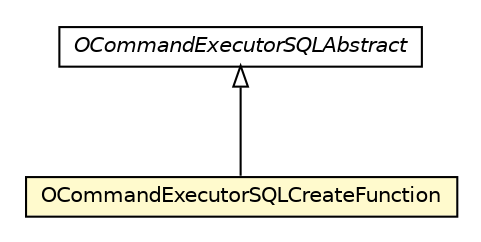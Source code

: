 #!/usr/local/bin/dot
#
# Class diagram 
# Generated by UMLGraph version R5_6-24-gf6e263 (http://www.umlgraph.org/)
#

digraph G {
	edge [fontname="Helvetica",fontsize=10,labelfontname="Helvetica",labelfontsize=10];
	node [fontname="Helvetica",fontsize=10,shape=plaintext];
	nodesep=0.25;
	ranksep=0.5;
	// com.orientechnologies.orient.core.sql.OCommandExecutorSQLAbstract
	c1010596 [label=<<table title="com.orientechnologies.orient.core.sql.OCommandExecutorSQLAbstract" border="0" cellborder="1" cellspacing="0" cellpadding="2" port="p" href="./OCommandExecutorSQLAbstract.html">
		<tr><td><table border="0" cellspacing="0" cellpadding="1">
<tr><td align="center" balign="center"><font face="Helvetica-Oblique"> OCommandExecutorSQLAbstract </font></td></tr>
		</table></td></tr>
		</table>>, URL="./OCommandExecutorSQLAbstract.html", fontname="Helvetica", fontcolor="black", fontsize=10.0];
	// com.orientechnologies.orient.core.sql.OCommandExecutorSQLCreateFunction
	c1010613 [label=<<table title="com.orientechnologies.orient.core.sql.OCommandExecutorSQLCreateFunction" border="0" cellborder="1" cellspacing="0" cellpadding="2" port="p" bgcolor="lemonChiffon" href="./OCommandExecutorSQLCreateFunction.html">
		<tr><td><table border="0" cellspacing="0" cellpadding="1">
<tr><td align="center" balign="center"> OCommandExecutorSQLCreateFunction </td></tr>
		</table></td></tr>
		</table>>, URL="./OCommandExecutorSQLCreateFunction.html", fontname="Helvetica", fontcolor="black", fontsize=10.0];
	//com.orientechnologies.orient.core.sql.OCommandExecutorSQLCreateFunction extends com.orientechnologies.orient.core.sql.OCommandExecutorSQLAbstract
	c1010596:p -> c1010613:p [dir=back,arrowtail=empty];
}

